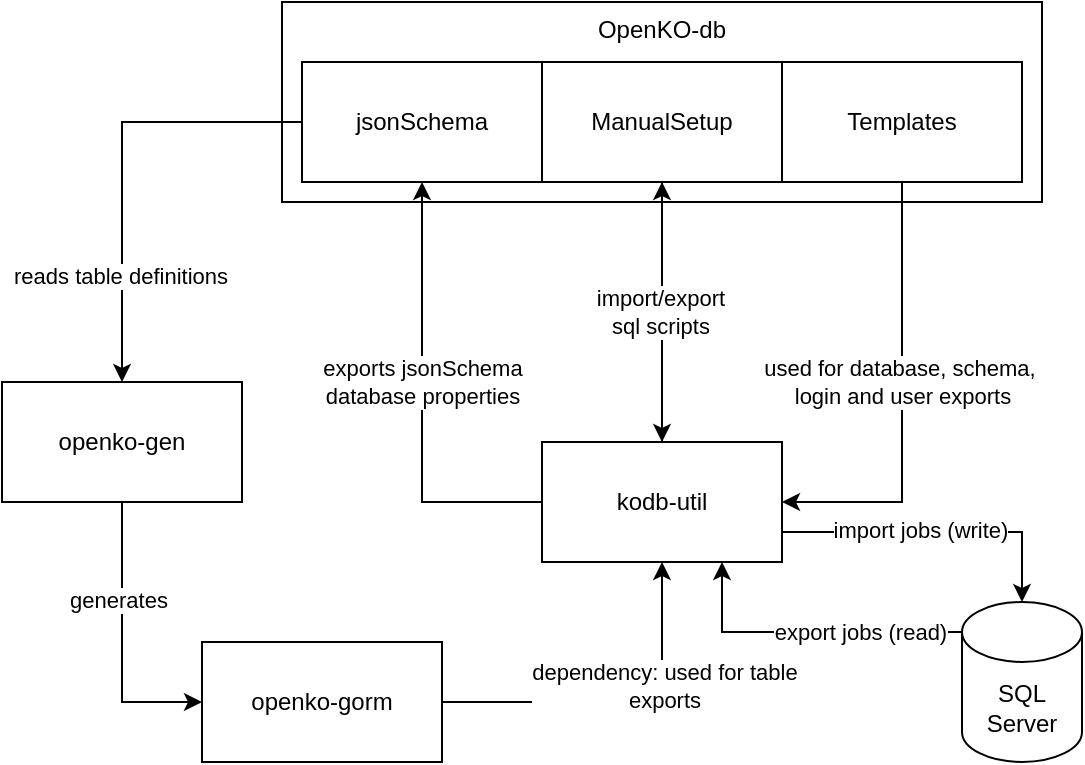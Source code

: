 <mxfile version="27.1.6">
  <diagram name="Page-1" id="1TUF4Br6c55Hzl8MgPFO">
    <mxGraphModel dx="984" dy="529" grid="1" gridSize="10" guides="1" tooltips="1" connect="1" arrows="1" fold="1" page="1" pageScale="1" pageWidth="850" pageHeight="1100" math="0" shadow="0">
      <root>
        <mxCell id="0" />
        <mxCell id="1" parent="0" />
        <mxCell id="TMfGIlJinfv-TgW69KNu-1" value="OpenKO-db" style="rounded=0;whiteSpace=wrap;html=1;verticalAlign=top;" parent="1" vertex="1">
          <mxGeometry x="310" y="110" width="380" height="100" as="geometry" />
        </mxCell>
        <mxCell id="TMfGIlJinfv-TgW69KNu-5" style="edgeStyle=orthogonalEdgeStyle;rounded=0;orthogonalLoop=1;jettySize=auto;html=1;entryX=0.5;entryY=0;entryDx=0;entryDy=0;" parent="1" source="TMfGIlJinfv-TgW69KNu-2" target="TMfGIlJinfv-TgW69KNu-4" edge="1">
          <mxGeometry relative="1" as="geometry" />
        </mxCell>
        <mxCell id="TMfGIlJinfv-TgW69KNu-6" value="reads table definitions" style="edgeLabel;html=1;align=center;verticalAlign=middle;resizable=0;points=[];" parent="TMfGIlJinfv-TgW69KNu-5" vertex="1" connectable="0">
          <mxGeometry x="0.516" y="-1" relative="1" as="geometry">
            <mxPoint as="offset" />
          </mxGeometry>
        </mxCell>
        <mxCell id="TMfGIlJinfv-TgW69KNu-2" value="&lt;div&gt;jsonSchema&lt;/div&gt;" style="rounded=0;whiteSpace=wrap;html=1;" parent="1" vertex="1">
          <mxGeometry x="320" y="140" width="120" height="60" as="geometry" />
        </mxCell>
        <mxCell id="BOweWaz8aRKy1NPJauxD-1" style="edgeStyle=orthogonalEdgeStyle;rounded=0;orthogonalLoop=1;jettySize=auto;html=1;exitX=0.5;exitY=1;exitDx=0;exitDy=0;entryX=0.5;entryY=0;entryDx=0;entryDy=0;" edge="1" parent="1" source="TMfGIlJinfv-TgW69KNu-3" target="TMfGIlJinfv-TgW69KNu-7">
          <mxGeometry relative="1" as="geometry" />
        </mxCell>
        <mxCell id="TMfGIlJinfv-TgW69KNu-3" value="ManualSetup" style="rounded=0;whiteSpace=wrap;html=1;" parent="1" vertex="1">
          <mxGeometry x="440" y="140" width="120" height="60" as="geometry" />
        </mxCell>
        <mxCell id="TMfGIlJinfv-TgW69KNu-12" style="edgeStyle=orthogonalEdgeStyle;rounded=0;orthogonalLoop=1;jettySize=auto;html=1;entryX=0;entryY=0.5;entryDx=0;entryDy=0;" parent="1" source="TMfGIlJinfv-TgW69KNu-4" target="TMfGIlJinfv-TgW69KNu-11" edge="1">
          <mxGeometry relative="1" as="geometry" />
        </mxCell>
        <mxCell id="TMfGIlJinfv-TgW69KNu-13" value="generates" style="edgeLabel;html=1;align=center;verticalAlign=middle;resizable=0;points=[];" parent="TMfGIlJinfv-TgW69KNu-12" vertex="1" connectable="0">
          <mxGeometry x="-0.299" y="-2" relative="1" as="geometry">
            <mxPoint as="offset" />
          </mxGeometry>
        </mxCell>
        <mxCell id="TMfGIlJinfv-TgW69KNu-4" value="&lt;div&gt;openko-gen&lt;/div&gt;" style="rounded=0;whiteSpace=wrap;html=1;" parent="1" vertex="1">
          <mxGeometry x="170" y="300" width="120" height="60" as="geometry" />
        </mxCell>
        <mxCell id="TMfGIlJinfv-TgW69KNu-8" style="edgeStyle=orthogonalEdgeStyle;rounded=0;orthogonalLoop=1;jettySize=auto;html=1;exitX=0;exitY=0.5;exitDx=0;exitDy=0;entryX=0.5;entryY=1;entryDx=0;entryDy=0;" parent="1" source="TMfGIlJinfv-TgW69KNu-7" target="TMfGIlJinfv-TgW69KNu-2" edge="1">
          <mxGeometry relative="1" as="geometry">
            <mxPoint x="330" y="200" as="targetPoint" />
            <Array as="points">
              <mxPoint x="380" y="360" />
            </Array>
          </mxGeometry>
        </mxCell>
        <mxCell id="TMfGIlJinfv-TgW69KNu-10" value="exports jsonSchema&lt;br&gt;database properties" style="edgeLabel;html=1;align=center;verticalAlign=middle;resizable=0;points=[];" parent="TMfGIlJinfv-TgW69KNu-8" vertex="1" connectable="0">
          <mxGeometry x="-0.101" y="-2" relative="1" as="geometry">
            <mxPoint x="-2" y="-21" as="offset" />
          </mxGeometry>
        </mxCell>
        <mxCell id="TMfGIlJinfv-TgW69KNu-18" style="edgeStyle=orthogonalEdgeStyle;rounded=0;orthogonalLoop=1;jettySize=auto;html=1;exitX=0.5;exitY=0;exitDx=0;exitDy=0;entryX=0.5;entryY=1;entryDx=0;entryDy=0;endArrow=classic;endFill=1;" parent="1" source="TMfGIlJinfv-TgW69KNu-7" target="TMfGIlJinfv-TgW69KNu-3" edge="1">
          <mxGeometry relative="1" as="geometry" />
        </mxCell>
        <mxCell id="TMfGIlJinfv-TgW69KNu-19" value="&lt;div&gt;import/export&lt;/div&gt;&lt;div&gt;sql scripts&lt;/div&gt;" style="edgeLabel;html=1;align=center;verticalAlign=middle;resizable=0;points=[];" parent="TMfGIlJinfv-TgW69KNu-18" vertex="1" connectable="0">
          <mxGeometry x="0.001" y="1" relative="1" as="geometry">
            <mxPoint as="offset" />
          </mxGeometry>
        </mxCell>
        <mxCell id="TMfGIlJinfv-TgW69KNu-7" value="kodb-util" style="rounded=0;whiteSpace=wrap;html=1;" parent="1" vertex="1">
          <mxGeometry x="440" y="330" width="120" height="60" as="geometry" />
        </mxCell>
        <mxCell id="TMfGIlJinfv-TgW69KNu-16" style="edgeStyle=orthogonalEdgeStyle;rounded=0;orthogonalLoop=1;jettySize=auto;html=1;entryX=1;entryY=0.5;entryDx=0;entryDy=0;" parent="1" source="TMfGIlJinfv-TgW69KNu-9" target="TMfGIlJinfv-TgW69KNu-7" edge="1">
          <mxGeometry relative="1" as="geometry">
            <Array as="points">
              <mxPoint x="620" y="360" />
            </Array>
          </mxGeometry>
        </mxCell>
        <mxCell id="TMfGIlJinfv-TgW69KNu-17" value="used for database, schema,&amp;nbsp;&lt;br&gt;login and user exports" style="edgeLabel;html=1;align=center;verticalAlign=middle;resizable=0;points=[];" parent="TMfGIlJinfv-TgW69KNu-16" vertex="1" connectable="0">
          <mxGeometry x="-0.468" y="1" relative="1" as="geometry">
            <mxPoint x="-1" y="41" as="offset" />
          </mxGeometry>
        </mxCell>
        <mxCell id="TMfGIlJinfv-TgW69KNu-9" value="Templates" style="rounded=0;whiteSpace=wrap;html=1;" parent="1" vertex="1">
          <mxGeometry x="560" y="140" width="120" height="60" as="geometry" />
        </mxCell>
        <mxCell id="TMfGIlJinfv-TgW69KNu-14" style="edgeStyle=orthogonalEdgeStyle;rounded=0;orthogonalLoop=1;jettySize=auto;html=1;entryX=0.5;entryY=1;entryDx=0;entryDy=0;exitX=1;exitY=0.5;exitDx=0;exitDy=0;" parent="1" source="TMfGIlJinfv-TgW69KNu-11" target="TMfGIlJinfv-TgW69KNu-7" edge="1">
          <mxGeometry relative="1" as="geometry" />
        </mxCell>
        <mxCell id="TMfGIlJinfv-TgW69KNu-15" value="&lt;div&gt;dependency: used for table&lt;/div&gt;&lt;div&gt;exports&lt;/div&gt;" style="edgeLabel;html=1;align=center;verticalAlign=middle;resizable=0;points=[];" parent="TMfGIlJinfv-TgW69KNu-14" vertex="1" connectable="0">
          <mxGeometry x="0.309" y="-1" relative="1" as="geometry">
            <mxPoint as="offset" />
          </mxGeometry>
        </mxCell>
        <mxCell id="TMfGIlJinfv-TgW69KNu-11" value="openko-gorm" style="rounded=0;whiteSpace=wrap;html=1;" parent="1" vertex="1">
          <mxGeometry x="270" y="430" width="120" height="60" as="geometry" />
        </mxCell>
        <mxCell id="BOweWaz8aRKy1NPJauxD-4" style="edgeStyle=orthogonalEdgeStyle;rounded=0;orthogonalLoop=1;jettySize=auto;html=1;exitX=0;exitY=0.5;exitDx=0;exitDy=0;exitPerimeter=0;" edge="1" parent="1" source="BOweWaz8aRKy1NPJauxD-2">
          <mxGeometry relative="1" as="geometry">
            <mxPoint x="649.81" y="450.048" as="targetPoint" />
          </mxGeometry>
        </mxCell>
        <mxCell id="BOweWaz8aRKy1NPJauxD-5" style="edgeStyle=orthogonalEdgeStyle;rounded=0;orthogonalLoop=1;jettySize=auto;html=1;exitX=0;exitY=0;exitDx=0;exitDy=15;exitPerimeter=0;entryX=0.75;entryY=1;entryDx=0;entryDy=0;" edge="1" parent="1" source="BOweWaz8aRKy1NPJauxD-2" target="TMfGIlJinfv-TgW69KNu-7">
          <mxGeometry relative="1" as="geometry" />
        </mxCell>
        <mxCell id="BOweWaz8aRKy1NPJauxD-7" value="export jobs (read)" style="edgeLabel;html=1;align=center;verticalAlign=middle;resizable=0;points=[];" vertex="1" connectable="0" parent="BOweWaz8aRKy1NPJauxD-5">
          <mxGeometry x="-0.334" relative="1" as="geometry">
            <mxPoint as="offset" />
          </mxGeometry>
        </mxCell>
        <mxCell id="BOweWaz8aRKy1NPJauxD-2" value="SQL&lt;br&gt;Server" style="shape=cylinder3;whiteSpace=wrap;html=1;boundedLbl=1;backgroundOutline=1;size=15;" vertex="1" parent="1">
          <mxGeometry x="650" y="410" width="60" height="80" as="geometry" />
        </mxCell>
        <mxCell id="BOweWaz8aRKy1NPJauxD-3" style="edgeStyle=orthogonalEdgeStyle;rounded=0;orthogonalLoop=1;jettySize=auto;html=1;exitX=1;exitY=0.75;exitDx=0;exitDy=0;entryX=0.5;entryY=0;entryDx=0;entryDy=0;entryPerimeter=0;" edge="1" parent="1" source="TMfGIlJinfv-TgW69KNu-7" target="BOweWaz8aRKy1NPJauxD-2">
          <mxGeometry relative="1" as="geometry" />
        </mxCell>
        <mxCell id="BOweWaz8aRKy1NPJauxD-6" value="import jobs (write)" style="edgeLabel;html=1;align=center;verticalAlign=middle;resizable=0;points=[];" vertex="1" connectable="0" parent="BOweWaz8aRKy1NPJauxD-3">
          <mxGeometry x="-0.118" y="1" relative="1" as="geometry">
            <mxPoint as="offset" />
          </mxGeometry>
        </mxCell>
      </root>
    </mxGraphModel>
  </diagram>
</mxfile>
